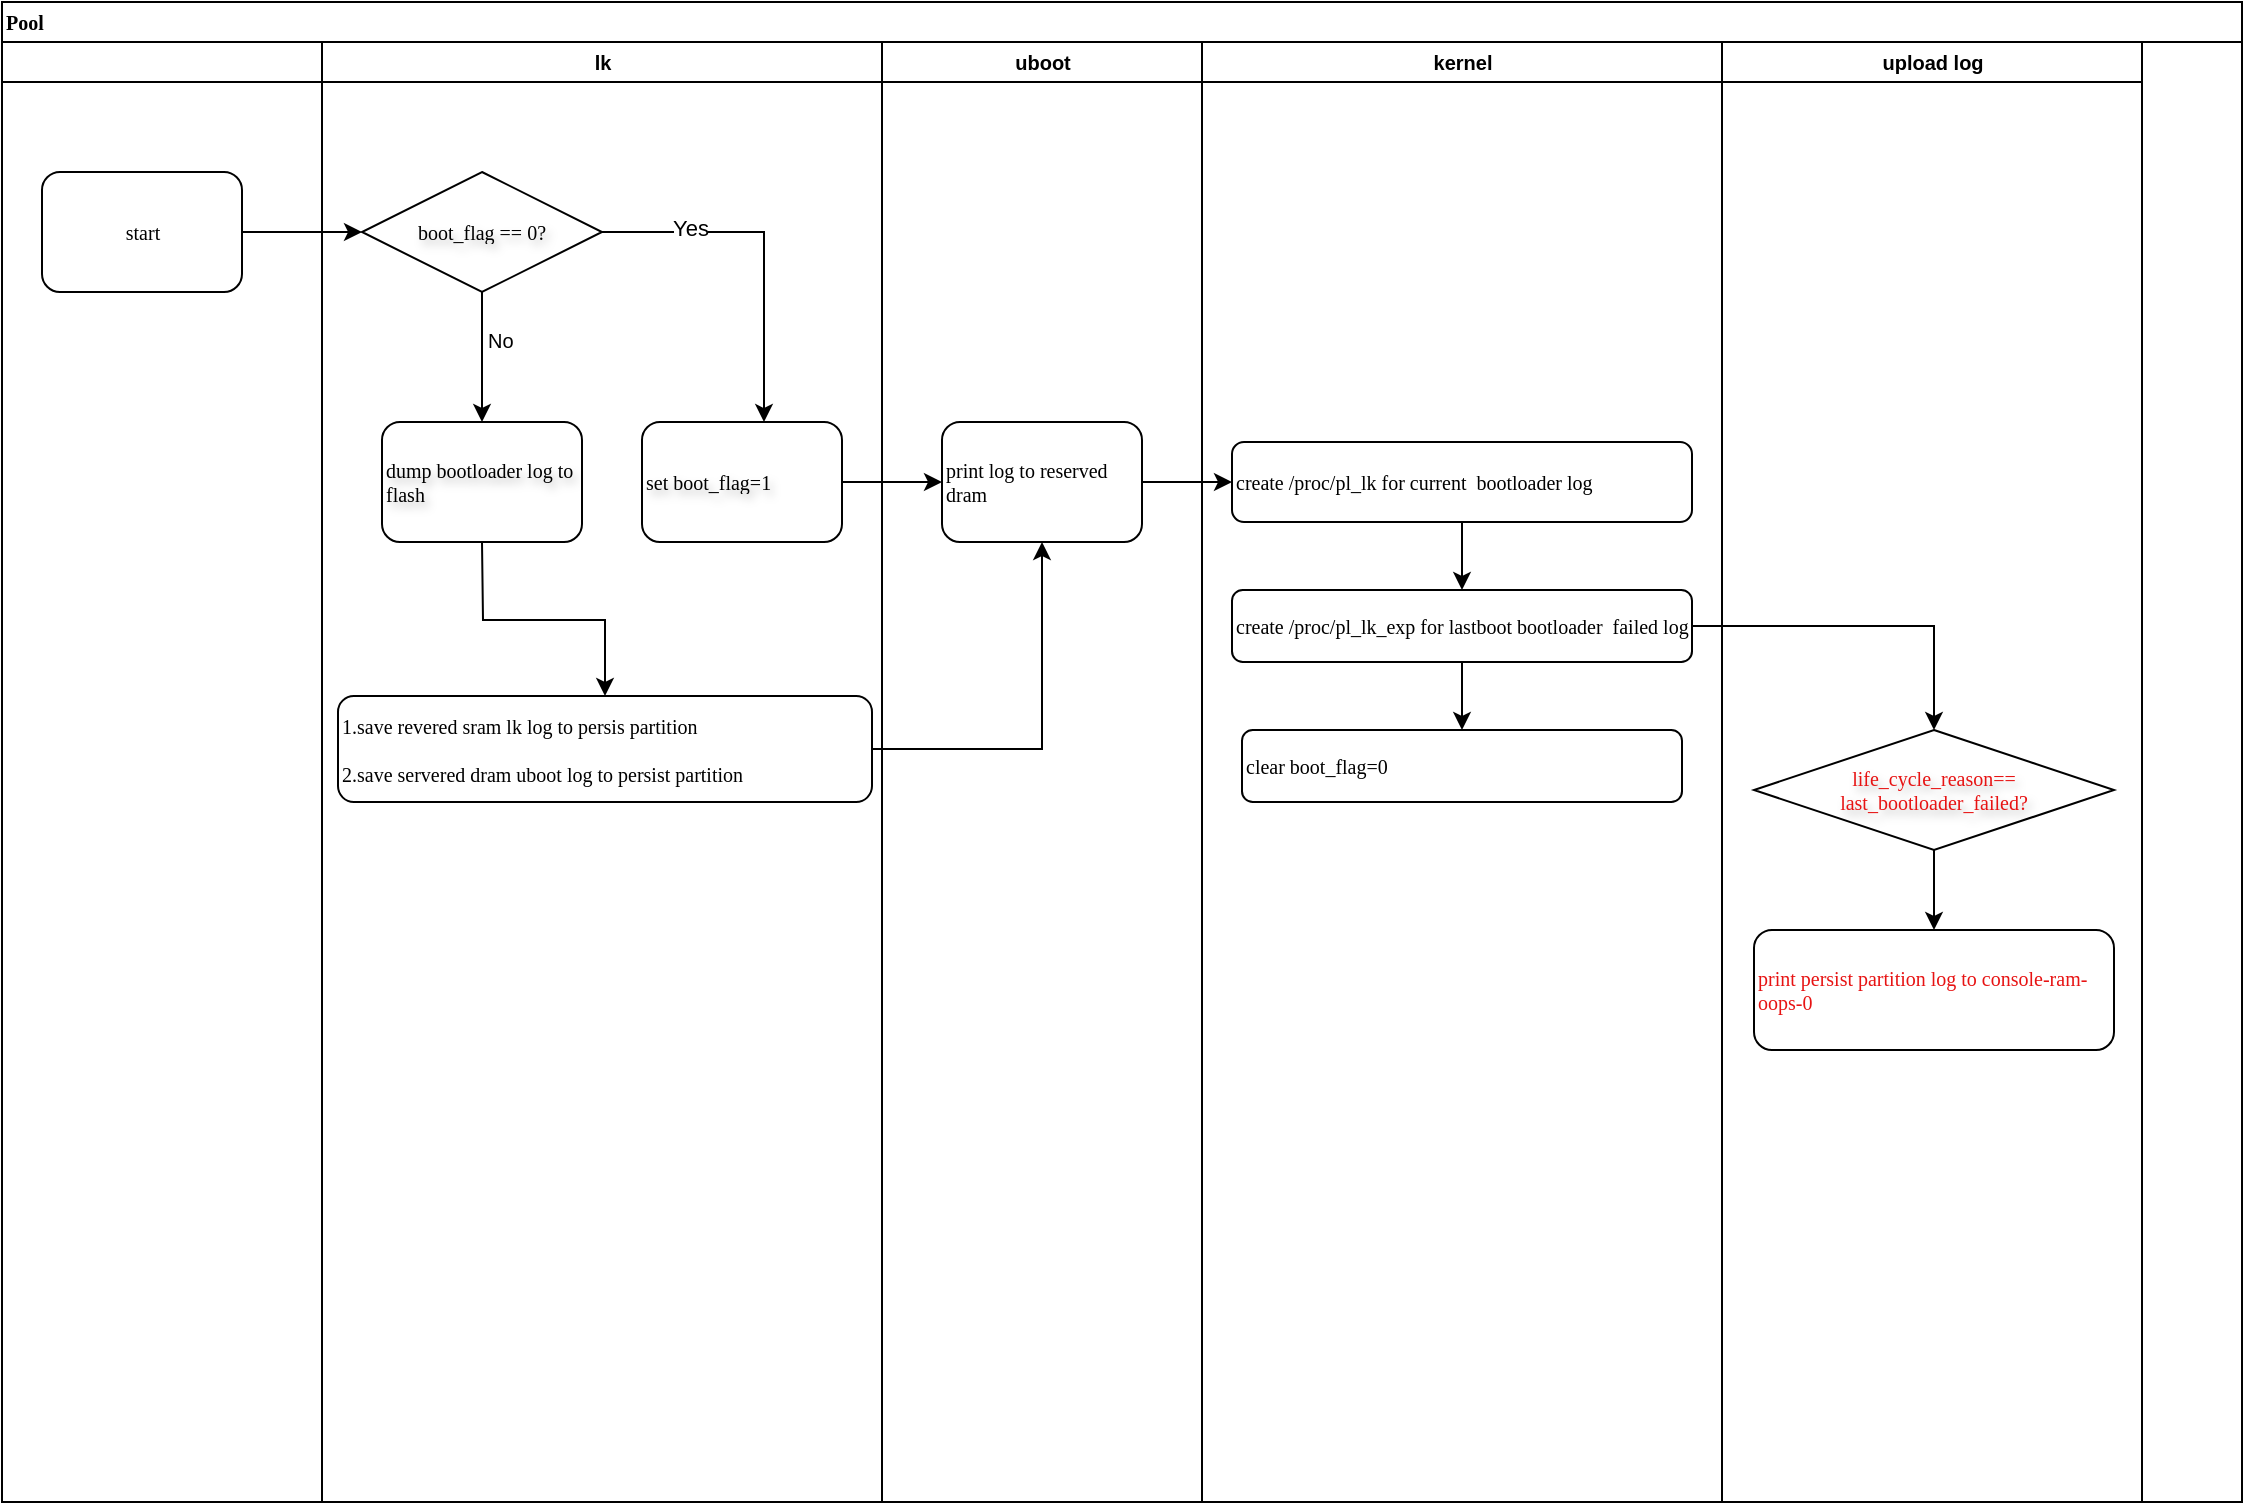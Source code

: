 <mxfile version="24.6.4" type="github">
  <diagram name="Page-1" id="74e2e168-ea6b-b213-b513-2b3c1d86103e">
    <mxGraphModel dx="1306" dy="715" grid="1" gridSize="10" guides="1" tooltips="1" connect="1" arrows="1" fold="1" page="1" pageScale="1" pageWidth="1100" pageHeight="850" background="none" math="0" shadow="0">
      <root>
        <mxCell id="0" />
        <mxCell id="1" parent="0" />
        <mxCell id="77e6c97f196da883-1" value="Pool" style="swimlane;html=1;childLayout=stackLayout;startSize=20;rounded=0;shadow=0;labelBackgroundColor=none;strokeWidth=1;fontFamily=Verdana;fontSize=10;align=left;" parent="1" vertex="1">
          <mxGeometry x="70" y="56" width="1120" height="750" as="geometry" />
        </mxCell>
        <mxCell id="77e6c97f196da883-2" value="" style="swimlane;html=1;startSize=20;align=center;fontSize=10;" parent="77e6c97f196da883-1" vertex="1">
          <mxGeometry y="20" width="160" height="730" as="geometry" />
        </mxCell>
        <mxCell id="77e6c97f196da883-8" value="start" style="rounded=1;html=1;shadow=0;labelBackgroundColor=none;strokeWidth=1;fontFamily=Verdana;fontSize=10;align=center;labelBorderColor=none;" parent="77e6c97f196da883-2" vertex="1">
          <mxGeometry x="20" y="65" width="100" height="60" as="geometry" />
        </mxCell>
        <mxCell id="77e6c97f196da883-3" value="lk" style="swimlane;html=1;startSize=20;swimlaneLine=1;align=center;fontSize=10;" parent="77e6c97f196da883-1" vertex="1">
          <mxGeometry x="160" y="20" width="280" height="730" as="geometry" />
        </mxCell>
        <mxCell id="BYtep4n3CMpfXUwZE0sk-3" value="" style="edgeStyle=orthogonalEdgeStyle;rounded=0;orthogonalLoop=1;jettySize=auto;html=1;entryX=0.5;entryY=0;entryDx=0;entryDy=0;align=left;fontSize=10;" edge="1" parent="77e6c97f196da883-3" source="BYtep4n3CMpfXUwZE0sk-1">
          <mxGeometry relative="1" as="geometry">
            <mxPoint x="80" y="190" as="targetPoint" />
          </mxGeometry>
        </mxCell>
        <mxCell id="BYtep4n3CMpfXUwZE0sk-8" value="No" style="edgeLabel;html=1;align=left;verticalAlign=middle;resizable=0;points=[];fontSize=10;" vertex="1" connectable="0" parent="BYtep4n3CMpfXUwZE0sk-3">
          <mxGeometry x="-0.277" y="1" relative="1" as="geometry">
            <mxPoint as="offset" />
          </mxGeometry>
        </mxCell>
        <mxCell id="BYtep4n3CMpfXUwZE0sk-1" value="boot_flag == 0?" style="rhombus;whiteSpace=wrap;html=1;rounded=0;shadow=0;labelBackgroundColor=none;strokeWidth=1;fontFamily=Verdana;fontSize=10;align=center;labelBorderColor=none;strokeColor=default;textShadow=1;" vertex="1" parent="77e6c97f196da883-3">
          <mxGeometry x="20" y="65" width="120" height="60" as="geometry" />
        </mxCell>
        <mxCell id="BYtep4n3CMpfXUwZE0sk-18" value="" style="edgeStyle=orthogonalEdgeStyle;rounded=0;orthogonalLoop=1;jettySize=auto;html=1;align=left;fontSize=10;" edge="1" parent="77e6c97f196da883-3" target="BYtep4n3CMpfXUwZE0sk-17">
          <mxGeometry relative="1" as="geometry">
            <mxPoint x="80" y="250" as="sourcePoint" />
          </mxGeometry>
        </mxCell>
        <mxCell id="77e6c97f196da883-12" value="set boot_flag=1" style="rounded=1;whiteSpace=wrap;html=1;shadow=0;labelBackgroundColor=none;strokeWidth=1;fontFamily=Verdana;fontSize=10;align=left;textShadow=1;" parent="77e6c97f196da883-3" vertex="1">
          <mxGeometry x="160" y="190" width="100" height="60" as="geometry" />
        </mxCell>
        <mxCell id="BYtep4n3CMpfXUwZE0sk-7" style="edgeStyle=orthogonalEdgeStyle;rounded=0;orthogonalLoop=1;jettySize=auto;html=1;exitX=1;exitY=0.5;exitDx=0;exitDy=0;entryX=0.61;entryY=0;entryDx=0;entryDy=0;entryPerimeter=0;align=left;fontSize=10;" edge="1" parent="77e6c97f196da883-3" source="BYtep4n3CMpfXUwZE0sk-1" target="77e6c97f196da883-12">
          <mxGeometry relative="1" as="geometry" />
        </mxCell>
        <mxCell id="BYtep4n3CMpfXUwZE0sk-35" value="Yes" style="edgeLabel;html=1;align=center;verticalAlign=middle;resizable=0;points=[];" vertex="1" connectable="0" parent="BYtep4n3CMpfXUwZE0sk-7">
          <mxGeometry x="-0.5" y="3" relative="1" as="geometry">
            <mxPoint y="1" as="offset" />
          </mxGeometry>
        </mxCell>
        <mxCell id="BYtep4n3CMpfXUwZE0sk-17" value="1.save revered sram lk log to persis partition&lt;div style=&quot;font-size: 10px;&quot;&gt;&lt;br style=&quot;font-size: 10px;&quot;&gt;&lt;div style=&quot;font-size: 10px;&quot;&gt;2.save servered dram uboot log to persist partition&lt;/div&gt;&lt;/div&gt;" style="whiteSpace=wrap;html=1;fontSize=10;fontFamily=Verdana;rounded=1;shadow=0;labelBackgroundColor=none;strokeWidth=1;labelBorderColor=none;align=left;" vertex="1" parent="77e6c97f196da883-3">
          <mxGeometry x="8" y="327" width="267" height="53" as="geometry" />
        </mxCell>
        <mxCell id="BYtep4n3CMpfXUwZE0sk-33" value="dump bootloader log to flash" style="rounded=1;whiteSpace=wrap;html=1;shadow=0;labelBackgroundColor=none;strokeWidth=1;fontFamily=Verdana;fontSize=10;align=left;textShadow=1;" vertex="1" parent="77e6c97f196da883-3">
          <mxGeometry x="30" y="190" width="100" height="60" as="geometry" />
        </mxCell>
        <mxCell id="77e6c97f196da883-4" value="uboot" style="swimlane;html=1;startSize=20;align=center;fontSize=10;" parent="77e6c97f196da883-1" vertex="1">
          <mxGeometry x="440" y="20" width="160" height="730" as="geometry" />
        </mxCell>
        <mxCell id="BYtep4n3CMpfXUwZE0sk-25" value="print log to reserved dram" style="rounded=1;whiteSpace=wrap;html=1;shadow=0;labelBackgroundColor=none;strokeWidth=1;fontFamily=Verdana;fontSize=10;align=left;" vertex="1" parent="77e6c97f196da883-4">
          <mxGeometry x="30" y="190" width="100" height="60" as="geometry" />
        </mxCell>
        <mxCell id="77e6c97f196da883-5" value="kernel" style="swimlane;html=1;startSize=20;align=center;fontSize=10;" parent="77e6c97f196da883-1" vertex="1">
          <mxGeometry x="600" y="20" width="260" height="730" as="geometry" />
        </mxCell>
        <mxCell id="BYtep4n3CMpfXUwZE0sk-31" value="" style="edgeStyle=orthogonalEdgeStyle;rounded=0;orthogonalLoop=1;jettySize=auto;html=1;" edge="1" parent="77e6c97f196da883-5" source="BYtep4n3CMpfXUwZE0sk-24" target="77e6c97f196da883-15">
          <mxGeometry relative="1" as="geometry" />
        </mxCell>
        <mxCell id="BYtep4n3CMpfXUwZE0sk-24" value="create /proc/pl_lk for current&amp;nbsp; bootloader log" style="rounded=1;whiteSpace=wrap;html=1;shadow=0;labelBackgroundColor=none;strokeWidth=1;fontFamily=Verdana;fontSize=10;align=left;" vertex="1" parent="77e6c97f196da883-5">
          <mxGeometry x="15" y="200" width="230" height="40" as="geometry" />
        </mxCell>
        <mxCell id="77e6c97f196da883-15" value="create /proc/pl_lk_exp for lastboot bootloader&amp;nbsp; failed log" style="rounded=1;whiteSpace=wrap;html=1;shadow=0;labelBackgroundColor=none;strokeWidth=1;fontFamily=Verdana;fontSize=10;align=left;" parent="77e6c97f196da883-5" vertex="1">
          <mxGeometry x="15" y="274" width="230" height="36" as="geometry" />
        </mxCell>
        <mxCell id="BYtep4n3CMpfXUwZE0sk-13" value="clear boot_flag=0" style="rounded=1;whiteSpace=wrap;html=1;shadow=0;labelBackgroundColor=none;strokeWidth=1;fontFamily=Verdana;fontSize=10;align=left;" vertex="1" parent="77e6c97f196da883-5">
          <mxGeometry x="20" y="344" width="220" height="36" as="geometry" />
        </mxCell>
        <mxCell id="BYtep4n3CMpfXUwZE0sk-14" value="" style="edgeStyle=orthogonalEdgeStyle;rounded=0;orthogonalLoop=1;jettySize=auto;html=1;align=left;fontSize=10;" edge="1" parent="77e6c97f196da883-5" source="77e6c97f196da883-15" target="BYtep4n3CMpfXUwZE0sk-13">
          <mxGeometry relative="1" as="geometry" />
        </mxCell>
        <mxCell id="77e6c97f196da883-6" value="upload log" style="swimlane;html=1;startSize=20;align=center;fontSize=10;" parent="77e6c97f196da883-1" vertex="1">
          <mxGeometry x="860" y="20" width="210" height="730" as="geometry" />
        </mxCell>
        <mxCell id="BYtep4n3CMpfXUwZE0sk-21" value="" style="edgeStyle=orthogonalEdgeStyle;rounded=0;orthogonalLoop=1;jettySize=auto;html=1;" edge="1" parent="77e6c97f196da883-6" source="BYtep4n3CMpfXUwZE0sk-19">
          <mxGeometry relative="1" as="geometry">
            <mxPoint x="106" y="444" as="targetPoint" />
          </mxGeometry>
        </mxCell>
        <mxCell id="BYtep4n3CMpfXUwZE0sk-19" value="life_cycle_reason==&lt;br&gt;last_bootloader_failed?" style="rhombus;whiteSpace=wrap;html=1;rounded=0;shadow=0;labelBackgroundColor=none;strokeWidth=1;fontFamily=Verdana;fontSize=10;align=center;labelBorderColor=none;strokeColor=default;textShadow=1;fontColor=#e71313;" vertex="1" parent="77e6c97f196da883-6">
          <mxGeometry x="16" y="344" width="180" height="60" as="geometry" />
        </mxCell>
        <mxCell id="BYtep4n3CMpfXUwZE0sk-36" value="&lt;span style=&quot;color: rgb(231, 19, 19); text-align: center;&quot;&gt;print persist partition log to console-ram-oops-0&lt;/span&gt;" style="rounded=1;whiteSpace=wrap;html=1;shadow=0;labelBackgroundColor=none;strokeWidth=1;fontFamily=Verdana;fontSize=10;align=left;" vertex="1" parent="77e6c97f196da883-6">
          <mxGeometry x="16" y="444" width="180" height="60" as="geometry" />
        </mxCell>
        <mxCell id="BYtep4n3CMpfXUwZE0sk-2" value="" style="edgeStyle=orthogonalEdgeStyle;rounded=0;orthogonalLoop=1;jettySize=auto;html=1;align=left;fontSize=10;" edge="1" parent="77e6c97f196da883-1" source="77e6c97f196da883-8" target="BYtep4n3CMpfXUwZE0sk-1">
          <mxGeometry relative="1" as="geometry" />
        </mxCell>
        <mxCell id="BYtep4n3CMpfXUwZE0sk-26" value="" style="edgeStyle=orthogonalEdgeStyle;rounded=0;orthogonalLoop=1;jettySize=auto;html=1;" edge="1" parent="77e6c97f196da883-1" source="BYtep4n3CMpfXUwZE0sk-25" target="BYtep4n3CMpfXUwZE0sk-24">
          <mxGeometry relative="1" as="geometry" />
        </mxCell>
        <mxCell id="BYtep4n3CMpfXUwZE0sk-28" value="" style="edgeStyle=orthogonalEdgeStyle;rounded=0;orthogonalLoop=1;jettySize=auto;html=1;" edge="1" parent="77e6c97f196da883-1" source="77e6c97f196da883-12" target="BYtep4n3CMpfXUwZE0sk-25">
          <mxGeometry relative="1" as="geometry" />
        </mxCell>
        <mxCell id="BYtep4n3CMpfXUwZE0sk-32" style="edgeStyle=orthogonalEdgeStyle;rounded=0;orthogonalLoop=1;jettySize=auto;html=1;exitX=1;exitY=0.5;exitDx=0;exitDy=0;entryX=0.5;entryY=0;entryDx=0;entryDy=0;" edge="1" parent="77e6c97f196da883-1" source="77e6c97f196da883-15" target="BYtep4n3CMpfXUwZE0sk-19">
          <mxGeometry relative="1" as="geometry" />
        </mxCell>
        <mxCell id="BYtep4n3CMpfXUwZE0sk-34" style="edgeStyle=orthogonalEdgeStyle;rounded=0;orthogonalLoop=1;jettySize=auto;html=1;exitX=1;exitY=0.5;exitDx=0;exitDy=0;entryX=0.5;entryY=1;entryDx=0;entryDy=0;" edge="1" parent="77e6c97f196da883-1" source="BYtep4n3CMpfXUwZE0sk-17" target="BYtep4n3CMpfXUwZE0sk-25">
          <mxGeometry relative="1" as="geometry" />
        </mxCell>
      </root>
    </mxGraphModel>
  </diagram>
</mxfile>

